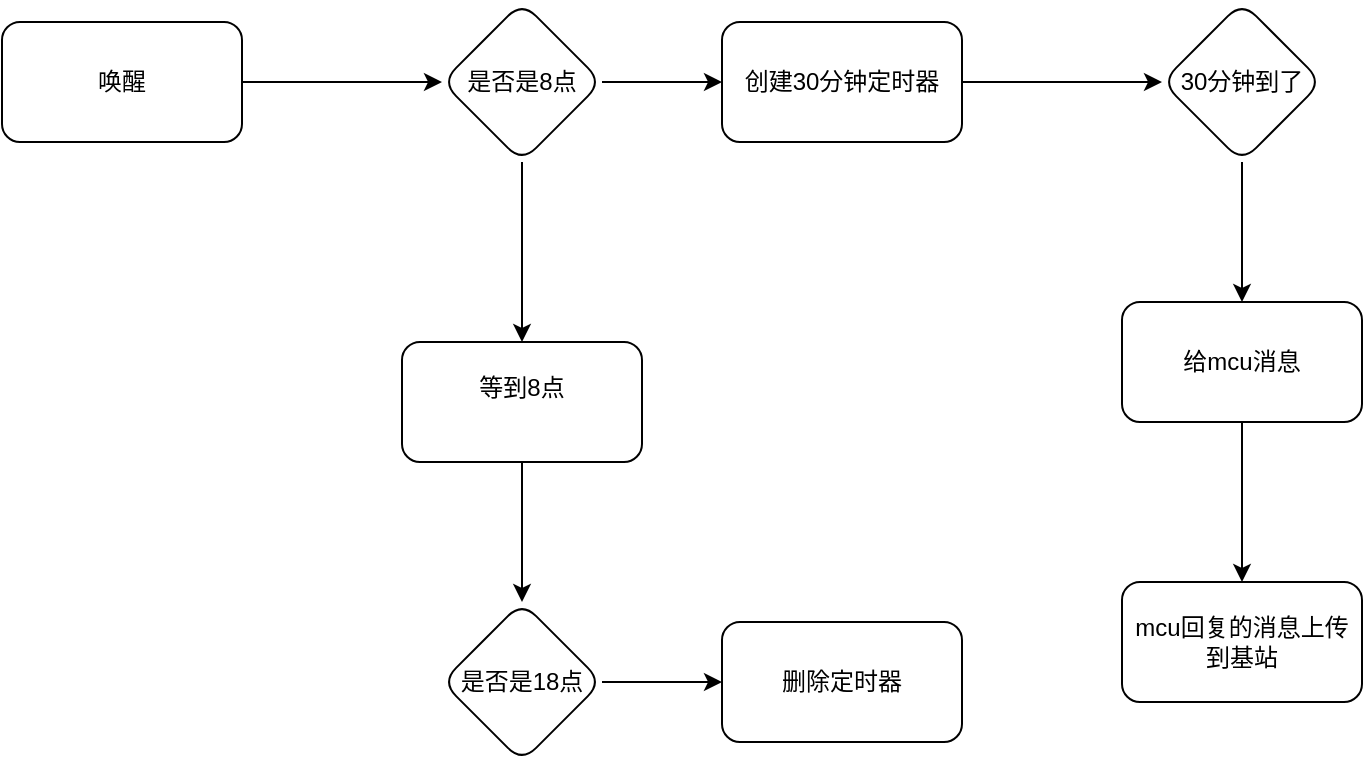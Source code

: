 <mxfile version="24.0.2" type="github">
  <diagram name="第 1 页" id="ewJm12hQBzFV8EKIYZHW">
    <mxGraphModel dx="1042" dy="535" grid="1" gridSize="10" guides="1" tooltips="1" connect="1" arrows="1" fold="1" page="1" pageScale="1" pageWidth="827" pageHeight="1169" math="0" shadow="0">
      <root>
        <mxCell id="0" />
        <mxCell id="1" parent="0" />
        <mxCell id="0tFyx06Dr_PiC4iaMlQX-3" value="" style="edgeStyle=orthogonalEdgeStyle;rounded=0;orthogonalLoop=1;jettySize=auto;html=1;" edge="1" parent="1" source="0tFyx06Dr_PiC4iaMlQX-1" target="0tFyx06Dr_PiC4iaMlQX-2">
          <mxGeometry relative="1" as="geometry" />
        </mxCell>
        <mxCell id="0tFyx06Dr_PiC4iaMlQX-1" value="唤醒" style="rounded=1;whiteSpace=wrap;html=1;" vertex="1" parent="1">
          <mxGeometry x="50" y="50" width="120" height="60" as="geometry" />
        </mxCell>
        <mxCell id="0tFyx06Dr_PiC4iaMlQX-5" value="" style="edgeStyle=orthogonalEdgeStyle;rounded=0;orthogonalLoop=1;jettySize=auto;html=1;" edge="1" parent="1" source="0tFyx06Dr_PiC4iaMlQX-2" target="0tFyx06Dr_PiC4iaMlQX-4">
          <mxGeometry relative="1" as="geometry" />
        </mxCell>
        <mxCell id="0tFyx06Dr_PiC4iaMlQX-11" value="" style="edgeStyle=orthogonalEdgeStyle;rounded=0;orthogonalLoop=1;jettySize=auto;html=1;" edge="1" parent="1" source="0tFyx06Dr_PiC4iaMlQX-2" target="0tFyx06Dr_PiC4iaMlQX-10">
          <mxGeometry relative="1" as="geometry" />
        </mxCell>
        <mxCell id="0tFyx06Dr_PiC4iaMlQX-2" value="是否是8点" style="rhombus;whiteSpace=wrap;html=1;rounded=1;" vertex="1" parent="1">
          <mxGeometry x="270" y="40" width="80" height="80" as="geometry" />
        </mxCell>
        <mxCell id="0tFyx06Dr_PiC4iaMlQX-17" value="" style="edgeStyle=orthogonalEdgeStyle;rounded=0;orthogonalLoop=1;jettySize=auto;html=1;" edge="1" parent="1" source="0tFyx06Dr_PiC4iaMlQX-4" target="0tFyx06Dr_PiC4iaMlQX-16">
          <mxGeometry relative="1" as="geometry" />
        </mxCell>
        <mxCell id="0tFyx06Dr_PiC4iaMlQX-4" value="创建30分钟定时器" style="whiteSpace=wrap;html=1;rounded=1;" vertex="1" parent="1">
          <mxGeometry x="410" y="50" width="120" height="60" as="geometry" />
        </mxCell>
        <mxCell id="0tFyx06Dr_PiC4iaMlQX-9" value="" style="edgeStyle=orthogonalEdgeStyle;rounded=0;orthogonalLoop=1;jettySize=auto;html=1;" edge="1" parent="1" source="0tFyx06Dr_PiC4iaMlQX-6" target="0tFyx06Dr_PiC4iaMlQX-8">
          <mxGeometry relative="1" as="geometry" />
        </mxCell>
        <mxCell id="0tFyx06Dr_PiC4iaMlQX-6" value="给mcu消息" style="whiteSpace=wrap;html=1;rounded=1;" vertex="1" parent="1">
          <mxGeometry x="610" y="190" width="120" height="60" as="geometry" />
        </mxCell>
        <mxCell id="0tFyx06Dr_PiC4iaMlQX-8" value="mcu回复的消息上传到基站" style="whiteSpace=wrap;html=1;rounded=1;" vertex="1" parent="1">
          <mxGeometry x="610" y="330" width="120" height="60" as="geometry" />
        </mxCell>
        <mxCell id="0tFyx06Dr_PiC4iaMlQX-13" value="" style="edgeStyle=orthogonalEdgeStyle;rounded=0;orthogonalLoop=1;jettySize=auto;html=1;" edge="1" parent="1" source="0tFyx06Dr_PiC4iaMlQX-10" target="0tFyx06Dr_PiC4iaMlQX-12">
          <mxGeometry relative="1" as="geometry" />
        </mxCell>
        <mxCell id="0tFyx06Dr_PiC4iaMlQX-10" value="等到8点&lt;div&gt;&lt;br&gt;&lt;/div&gt;" style="whiteSpace=wrap;html=1;rounded=1;" vertex="1" parent="1">
          <mxGeometry x="250" y="210" width="120" height="60" as="geometry" />
        </mxCell>
        <mxCell id="0tFyx06Dr_PiC4iaMlQX-15" value="" style="edgeStyle=orthogonalEdgeStyle;rounded=0;orthogonalLoop=1;jettySize=auto;html=1;" edge="1" parent="1" source="0tFyx06Dr_PiC4iaMlQX-12" target="0tFyx06Dr_PiC4iaMlQX-14">
          <mxGeometry relative="1" as="geometry" />
        </mxCell>
        <mxCell id="0tFyx06Dr_PiC4iaMlQX-12" value="是否是18点" style="rhombus;whiteSpace=wrap;html=1;rounded=1;" vertex="1" parent="1">
          <mxGeometry x="270" y="340" width="80" height="80" as="geometry" />
        </mxCell>
        <mxCell id="0tFyx06Dr_PiC4iaMlQX-14" value="删除定时器" style="whiteSpace=wrap;html=1;rounded=1;" vertex="1" parent="1">
          <mxGeometry x="410" y="350" width="120" height="60" as="geometry" />
        </mxCell>
        <mxCell id="0tFyx06Dr_PiC4iaMlQX-18" style="edgeStyle=orthogonalEdgeStyle;rounded=0;orthogonalLoop=1;jettySize=auto;html=1;exitX=0.5;exitY=1;exitDx=0;exitDy=0;entryX=0.5;entryY=0;entryDx=0;entryDy=0;" edge="1" parent="1" source="0tFyx06Dr_PiC4iaMlQX-16" target="0tFyx06Dr_PiC4iaMlQX-6">
          <mxGeometry relative="1" as="geometry" />
        </mxCell>
        <mxCell id="0tFyx06Dr_PiC4iaMlQX-16" value="30分钟到了" style="rhombus;whiteSpace=wrap;html=1;rounded=1;" vertex="1" parent="1">
          <mxGeometry x="630" y="40" width="80" height="80" as="geometry" />
        </mxCell>
      </root>
    </mxGraphModel>
  </diagram>
</mxfile>
